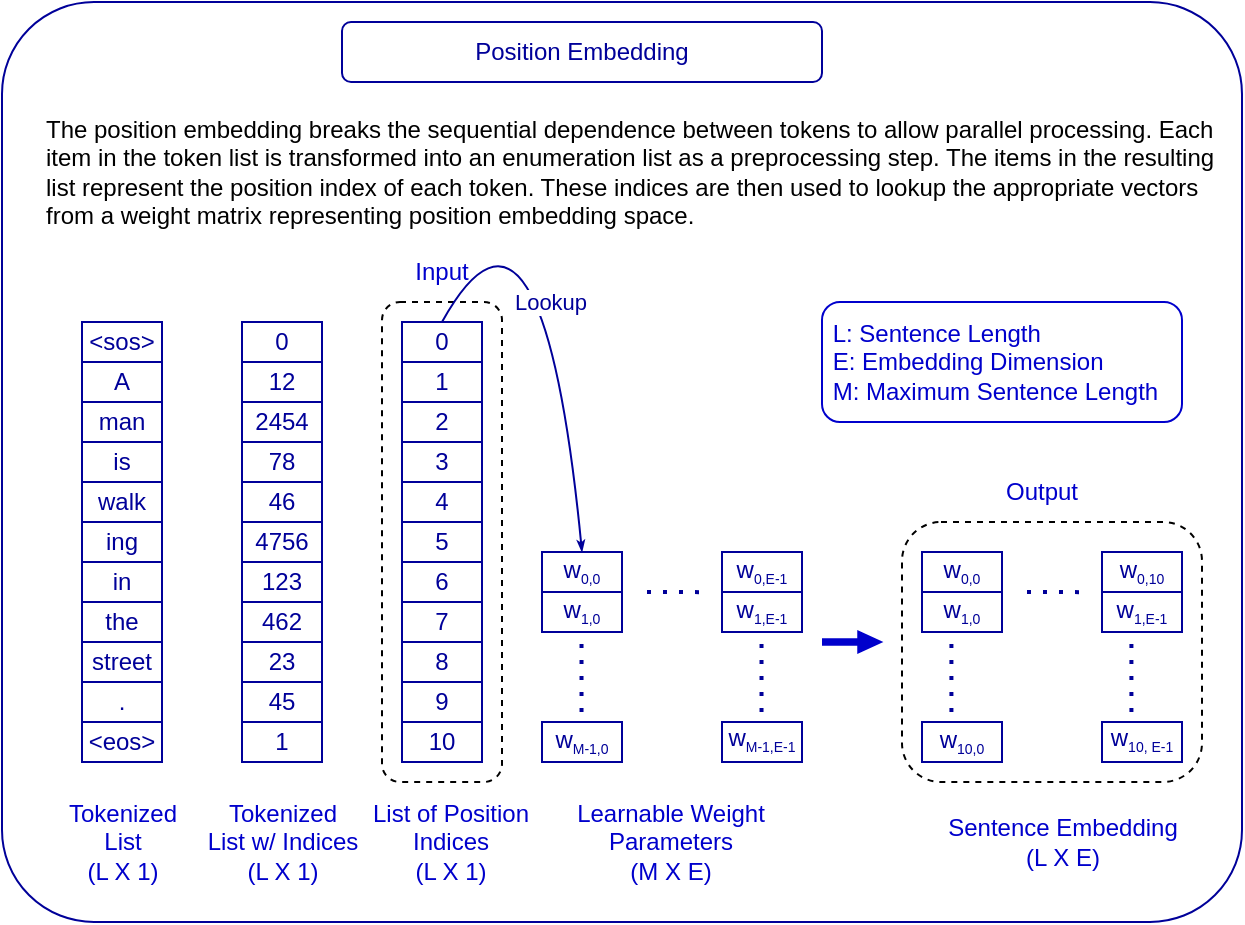 <mxfile version="21.6.5" type="device">
  <diagram name="Page-1" id="44I9hGHchTTdyHQQdCC0">
    <mxGraphModel dx="777" dy="482" grid="1" gridSize="10" guides="1" tooltips="1" connect="1" arrows="1" fold="1" page="1" pageScale="1" pageWidth="827" pageHeight="1169" math="0" shadow="0">
      <root>
        <mxCell id="0" />
        <mxCell id="1" parent="0" />
        <mxCell id="Sull-ByN69tNy64UvHHk-7" value="" style="rounded=1;whiteSpace=wrap;html=1;strokeColor=#000099;arcSize=10;" parent="1" vertex="1">
          <mxGeometry x="80" y="60" width="620" height="460" as="geometry" />
        </mxCell>
        <mxCell id="uuogB0cIgwUyPvQ0T90z-137" value="" style="rounded=1;whiteSpace=wrap;html=1;dashed=1;" parent="1" vertex="1">
          <mxGeometry x="270" y="210" width="60" height="240" as="geometry" />
        </mxCell>
        <mxCell id="Sull-ByN69tNy64UvHHk-8" value="The position embedding breaks the sequential dependence between tokens to allow parallel processing. Each item in the token list is transformed into an enumeration list as a preprocessing step. The items in the resulting list represent the position index of each token. These indices are then used to lookup the appropriate vectors from a weight matrix representing position embedding space." style="text;html=1;strokeColor=none;fillColor=none;align=left;verticalAlign=middle;whiteSpace=wrap;rounded=0;" parent="1" vertex="1">
          <mxGeometry x="100" y="110" width="590" height="70" as="geometry" />
        </mxCell>
        <mxCell id="Sull-ByN69tNy64UvHHk-13" value="&lt;font color=&quot;#000099&quot;&gt;Position Embedding&lt;/font&gt;" style="rounded=1;whiteSpace=wrap;html=1;strokeColor=#000099;" parent="1" vertex="1">
          <mxGeometry x="250" y="70" width="240" height="30" as="geometry" />
        </mxCell>
        <mxCell id="uuogB0cIgwUyPvQ0T90z-135" value="" style="group" parent="1" vertex="1" connectable="0">
          <mxGeometry x="120" y="220" width="500" height="230" as="geometry" />
        </mxCell>
        <mxCell id="uuogB0cIgwUyPvQ0T90z-139" value="" style="rounded=1;whiteSpace=wrap;html=1;dashed=1;" parent="uuogB0cIgwUyPvQ0T90z-135" vertex="1">
          <mxGeometry x="410" y="100" width="150" height="130" as="geometry" />
        </mxCell>
        <mxCell id="Sull-ByN69tNy64UvHHk-29" value="&lt;font color=&quot;#000099&quot;&gt;A&lt;/font&gt;" style="rounded=0;whiteSpace=wrap;html=1;strokeColor=#000099;" parent="uuogB0cIgwUyPvQ0T90z-135" vertex="1">
          <mxGeometry y="20" width="40" height="20" as="geometry" />
        </mxCell>
        <mxCell id="Sull-ByN69tNy64UvHHk-30" value="&lt;font color=&quot;#000099&quot;&gt;man&lt;/font&gt;" style="rounded=0;whiteSpace=wrap;html=1;strokeColor=#000099;" parent="uuogB0cIgwUyPvQ0T90z-135" vertex="1">
          <mxGeometry y="40" width="40" height="20" as="geometry" />
        </mxCell>
        <mxCell id="Sull-ByN69tNy64UvHHk-31" value="&lt;font color=&quot;#000099&quot;&gt;is&lt;/font&gt;" style="rounded=0;whiteSpace=wrap;html=1;strokeColor=#000099;" parent="uuogB0cIgwUyPvQ0T90z-135" vertex="1">
          <mxGeometry y="60" width="40" height="20" as="geometry" />
        </mxCell>
        <mxCell id="Sull-ByN69tNy64UvHHk-32" value="&lt;font color=&quot;#000099&quot;&gt;walk&lt;/font&gt;" style="rounded=0;whiteSpace=wrap;html=1;strokeColor=#000099;" parent="uuogB0cIgwUyPvQ0T90z-135" vertex="1">
          <mxGeometry y="80" width="40" height="20" as="geometry" />
        </mxCell>
        <mxCell id="Sull-ByN69tNy64UvHHk-33" value="&lt;font color=&quot;#000099&quot;&gt;ing&lt;/font&gt;" style="rounded=0;whiteSpace=wrap;html=1;strokeColor=#000099;" parent="uuogB0cIgwUyPvQ0T90z-135" vertex="1">
          <mxGeometry y="100" width="40" height="20" as="geometry" />
        </mxCell>
        <mxCell id="Sull-ByN69tNy64UvHHk-34" value="&lt;font color=&quot;#000099&quot;&gt;in&lt;/font&gt;" style="rounded=0;whiteSpace=wrap;html=1;strokeColor=#000099;" parent="uuogB0cIgwUyPvQ0T90z-135" vertex="1">
          <mxGeometry y="120" width="40" height="20" as="geometry" />
        </mxCell>
        <mxCell id="Sull-ByN69tNy64UvHHk-28" value="&lt;font color=&quot;#000099&quot;&gt;&amp;lt;sos&amp;gt;&lt;/font&gt;" style="rounded=0;whiteSpace=wrap;html=1;strokeColor=#000099;" parent="uuogB0cIgwUyPvQ0T90z-135" vertex="1">
          <mxGeometry width="40" height="20" as="geometry" />
        </mxCell>
        <mxCell id="Sull-ByN69tNy64UvHHk-35" value="&lt;font color=&quot;#000099&quot;&gt;the&lt;/font&gt;" style="rounded=0;whiteSpace=wrap;html=1;strokeColor=#000099;" parent="uuogB0cIgwUyPvQ0T90z-135" vertex="1">
          <mxGeometry y="140" width="40" height="20" as="geometry" />
        </mxCell>
        <mxCell id="Sull-ByN69tNy64UvHHk-36" value="&lt;font color=&quot;#000099&quot;&gt;street&lt;/font&gt;" style="rounded=0;whiteSpace=wrap;html=1;strokeColor=#000099;" parent="uuogB0cIgwUyPvQ0T90z-135" vertex="1">
          <mxGeometry y="160" width="40" height="20" as="geometry" />
        </mxCell>
        <mxCell id="Sull-ByN69tNy64UvHHk-37" value="&lt;font color=&quot;#000099&quot;&gt;.&lt;/font&gt;" style="rounded=0;whiteSpace=wrap;html=1;strokeColor=#000099;" parent="uuogB0cIgwUyPvQ0T90z-135" vertex="1">
          <mxGeometry y="180" width="40" height="20" as="geometry" />
        </mxCell>
        <mxCell id="Sull-ByN69tNy64UvHHk-38" value="&lt;font color=&quot;#000099&quot;&gt;&amp;lt;eos&amp;gt;&lt;/font&gt;" style="rounded=0;whiteSpace=wrap;html=1;strokeColor=#000099;" parent="uuogB0cIgwUyPvQ0T90z-135" vertex="1">
          <mxGeometry y="200" width="40" height="20" as="geometry" />
        </mxCell>
        <mxCell id="Sull-ByN69tNy64UvHHk-42" value="&lt;font color=&quot;#000099&quot;&gt;12&lt;/font&gt;" style="rounded=0;whiteSpace=wrap;html=1;strokeColor=#000099;" parent="uuogB0cIgwUyPvQ0T90z-135" vertex="1">
          <mxGeometry x="80" y="20" width="40" height="20" as="geometry" />
        </mxCell>
        <mxCell id="Sull-ByN69tNy64UvHHk-43" value="&lt;font color=&quot;#000099&quot;&gt;2454&lt;/font&gt;" style="rounded=0;whiteSpace=wrap;html=1;strokeColor=#000099;" parent="uuogB0cIgwUyPvQ0T90z-135" vertex="1">
          <mxGeometry x="80" y="40" width="40" height="20" as="geometry" />
        </mxCell>
        <mxCell id="Sull-ByN69tNy64UvHHk-44" value="&lt;font color=&quot;#000099&quot;&gt;78&lt;/font&gt;" style="rounded=0;whiteSpace=wrap;html=1;strokeColor=#000099;" parent="uuogB0cIgwUyPvQ0T90z-135" vertex="1">
          <mxGeometry x="80" y="60" width="40" height="20" as="geometry" />
        </mxCell>
        <mxCell id="Sull-ByN69tNy64UvHHk-45" value="&lt;font color=&quot;#000099&quot;&gt;46&lt;/font&gt;" style="rounded=0;whiteSpace=wrap;html=1;strokeColor=#000099;" parent="uuogB0cIgwUyPvQ0T90z-135" vertex="1">
          <mxGeometry x="80" y="80" width="40" height="20" as="geometry" />
        </mxCell>
        <mxCell id="Sull-ByN69tNy64UvHHk-46" value="&lt;font color=&quot;#000099&quot;&gt;4756&lt;/font&gt;" style="rounded=0;whiteSpace=wrap;html=1;strokeColor=#000099;" parent="uuogB0cIgwUyPvQ0T90z-135" vertex="1">
          <mxGeometry x="80" y="100" width="40" height="20" as="geometry" />
        </mxCell>
        <mxCell id="Sull-ByN69tNy64UvHHk-47" value="&lt;font color=&quot;#000099&quot;&gt;123&lt;/font&gt;" style="rounded=0;whiteSpace=wrap;html=1;strokeColor=#000099;" parent="uuogB0cIgwUyPvQ0T90z-135" vertex="1">
          <mxGeometry x="80" y="120" width="40" height="20" as="geometry" />
        </mxCell>
        <mxCell id="Sull-ByN69tNy64UvHHk-48" value="&lt;font color=&quot;#000099&quot;&gt;462&lt;/font&gt;" style="rounded=0;whiteSpace=wrap;html=1;strokeColor=#000099;" parent="uuogB0cIgwUyPvQ0T90z-135" vertex="1">
          <mxGeometry x="80" y="140" width="40" height="20" as="geometry" />
        </mxCell>
        <mxCell id="Sull-ByN69tNy64UvHHk-49" value="&lt;font color=&quot;#000099&quot;&gt;23&lt;/font&gt;" style="rounded=0;whiteSpace=wrap;html=1;strokeColor=#000099;" parent="uuogB0cIgwUyPvQ0T90z-135" vertex="1">
          <mxGeometry x="80" y="160" width="40" height="20" as="geometry" />
        </mxCell>
        <mxCell id="Sull-ByN69tNy64UvHHk-50" value="&lt;font color=&quot;#000099&quot;&gt;45&lt;/font&gt;" style="rounded=0;whiteSpace=wrap;html=1;strokeColor=#000099;" parent="uuogB0cIgwUyPvQ0T90z-135" vertex="1">
          <mxGeometry x="80" y="180" width="40" height="20" as="geometry" />
        </mxCell>
        <mxCell id="Sull-ByN69tNy64UvHHk-51" value="&lt;font color=&quot;#000099&quot;&gt;1&lt;/font&gt;" style="rounded=0;whiteSpace=wrap;html=1;strokeColor=#000099;" parent="uuogB0cIgwUyPvQ0T90z-135" vertex="1">
          <mxGeometry x="80" y="200" width="40" height="20" as="geometry" />
        </mxCell>
        <mxCell id="Sull-ByN69tNy64UvHHk-41" value="&lt;font color=&quot;#000099&quot;&gt;0&lt;/font&gt;" style="rounded=0;whiteSpace=wrap;html=1;strokeColor=#000099;" parent="uuogB0cIgwUyPvQ0T90z-135" vertex="1">
          <mxGeometry x="80" width="40" height="20" as="geometry" />
        </mxCell>
        <mxCell id="uuogB0cIgwUyPvQ0T90z-97" value="&lt;font color=&quot;#000099&quot;&gt;w&lt;sub&gt;&lt;font style=&quot;font-size: 7px;&quot;&gt;0,0&lt;/font&gt;&lt;/sub&gt;&lt;/font&gt;" style="rounded=0;whiteSpace=wrap;html=1;strokeColor=#000099;" parent="uuogB0cIgwUyPvQ0T90z-135" vertex="1">
          <mxGeometry x="230" y="115" width="40" height="20" as="geometry" />
        </mxCell>
        <mxCell id="uuogB0cIgwUyPvQ0T90z-104" value="&lt;font color=&quot;#000099&quot;&gt;w&lt;sub&gt;&lt;font style=&quot;font-size: 7px;&quot;&gt;1,0&lt;/font&gt;&lt;/sub&gt;&lt;/font&gt;" style="rounded=0;whiteSpace=wrap;html=1;strokeColor=#000099;" parent="uuogB0cIgwUyPvQ0T90z-135" vertex="1">
          <mxGeometry x="230" y="135" width="40" height="20" as="geometry" />
        </mxCell>
        <mxCell id="uuogB0cIgwUyPvQ0T90z-105" value="&lt;font color=&quot;#000099&quot;&gt;w&lt;sub&gt;&lt;font style=&quot;font-size: 7px;&quot;&gt;M-1,0&lt;/font&gt;&lt;/sub&gt;&lt;/font&gt;" style="rounded=0;whiteSpace=wrap;html=1;strokeColor=#000099;" parent="uuogB0cIgwUyPvQ0T90z-135" vertex="1">
          <mxGeometry x="230" y="200" width="40" height="20" as="geometry" />
        </mxCell>
        <mxCell id="uuogB0cIgwUyPvQ0T90z-106" value="" style="endArrow=none;dashed=1;html=1;dashPattern=1 3;strokeWidth=2;rounded=0;strokeColor=#000099;exitX=0.5;exitY=0;exitDx=0;exitDy=0;entryX=0.5;entryY=1;entryDx=0;entryDy=0;" parent="uuogB0cIgwUyPvQ0T90z-135" edge="1">
          <mxGeometry width="50" height="50" relative="1" as="geometry">
            <mxPoint x="249.76" y="195" as="sourcePoint" />
            <mxPoint x="249.76" y="155" as="targetPoint" />
          </mxGeometry>
        </mxCell>
        <mxCell id="uuogB0cIgwUyPvQ0T90z-108" value="&lt;font color=&quot;#000099&quot;&gt;w&lt;sub&gt;&lt;font style=&quot;font-size: 7px;&quot;&gt;0,E-1&lt;/font&gt;&lt;/sub&gt;&lt;/font&gt;" style="rounded=0;whiteSpace=wrap;html=1;strokeColor=#000099;" parent="uuogB0cIgwUyPvQ0T90z-135" vertex="1">
          <mxGeometry x="320" y="115" width="40" height="20" as="geometry" />
        </mxCell>
        <mxCell id="uuogB0cIgwUyPvQ0T90z-109" value="&lt;font color=&quot;#000099&quot;&gt;w&lt;sub&gt;&lt;font style=&quot;font-size: 7px;&quot;&gt;1,E-1&lt;/font&gt;&lt;/sub&gt;&lt;/font&gt;" style="rounded=0;whiteSpace=wrap;html=1;strokeColor=#000099;" parent="uuogB0cIgwUyPvQ0T90z-135" vertex="1">
          <mxGeometry x="320" y="135" width="40" height="20" as="geometry" />
        </mxCell>
        <mxCell id="uuogB0cIgwUyPvQ0T90z-110" value="&lt;p style=&quot;line-height: 10%;&quot;&gt;&lt;font color=&quot;#000099&quot;&gt;w&lt;sub&gt;&lt;font style=&quot;font-size: 7px;&quot;&gt;M-1,E-1&lt;/font&gt;&lt;/sub&gt;&lt;/font&gt;&lt;/p&gt;" style="rounded=0;whiteSpace=wrap;html=1;strokeColor=#000099;" parent="uuogB0cIgwUyPvQ0T90z-135" vertex="1">
          <mxGeometry x="320" y="200" width="40" height="20" as="geometry" />
        </mxCell>
        <mxCell id="uuogB0cIgwUyPvQ0T90z-111" value="" style="endArrow=none;dashed=1;html=1;dashPattern=1 3;strokeWidth=2;rounded=0;strokeColor=#000099;exitX=0.5;exitY=0;exitDx=0;exitDy=0;entryX=0.5;entryY=1;entryDx=0;entryDy=0;" parent="uuogB0cIgwUyPvQ0T90z-135" edge="1">
          <mxGeometry width="50" height="50" relative="1" as="geometry">
            <mxPoint x="339.76" y="195" as="sourcePoint" />
            <mxPoint x="339.76" y="155" as="targetPoint" />
          </mxGeometry>
        </mxCell>
        <mxCell id="uuogB0cIgwUyPvQ0T90z-113" value="" style="endArrow=none;dashed=1;html=1;dashPattern=1 3;strokeWidth=2;rounded=0;strokeColor=#000099;" parent="uuogB0cIgwUyPvQ0T90z-135" edge="1">
          <mxGeometry width="50" height="50" relative="1" as="geometry">
            <mxPoint x="282.5" y="135" as="sourcePoint" />
            <mxPoint x="310" y="135.07" as="targetPoint" />
          </mxGeometry>
        </mxCell>
        <mxCell id="uuogB0cIgwUyPvQ0T90z-123" value="" style="shape=flexArrow;endArrow=classic;html=1;rounded=0;endWidth=6.704;endSize=3.457;width=2.642;strokeColor=#0000CC;fillColor=#0000CC;" parent="uuogB0cIgwUyPvQ0T90z-135" edge="1">
          <mxGeometry width="50" height="50" relative="1" as="geometry">
            <mxPoint x="370" y="160.0" as="sourcePoint" />
            <mxPoint x="400" y="160.0" as="targetPoint" />
          </mxGeometry>
        </mxCell>
        <mxCell id="uuogB0cIgwUyPvQ0T90z-124" value="&lt;font color=&quot;#000099&quot;&gt;w&lt;sub&gt;&lt;font style=&quot;font-size: 7px;&quot;&gt;0,0&lt;/font&gt;&lt;/sub&gt;&lt;/font&gt;" style="rounded=0;whiteSpace=wrap;html=1;strokeColor=#000099;" parent="uuogB0cIgwUyPvQ0T90z-135" vertex="1">
          <mxGeometry x="420" y="115" width="40" height="20" as="geometry" />
        </mxCell>
        <mxCell id="uuogB0cIgwUyPvQ0T90z-125" value="&lt;font color=&quot;#000099&quot;&gt;w&lt;sub&gt;&lt;font style=&quot;font-size: 7px;&quot;&gt;1,0&lt;/font&gt;&lt;/sub&gt;&lt;/font&gt;" style="rounded=0;whiteSpace=wrap;html=1;strokeColor=#000099;" parent="uuogB0cIgwUyPvQ0T90z-135" vertex="1">
          <mxGeometry x="420" y="135" width="40" height="20" as="geometry" />
        </mxCell>
        <mxCell id="uuogB0cIgwUyPvQ0T90z-126" value="&lt;font color=&quot;#000099&quot;&gt;w&lt;sub&gt;&lt;font style=&quot;font-size: 7px;&quot;&gt;10,0&lt;/font&gt;&lt;/sub&gt;&lt;/font&gt;" style="rounded=0;whiteSpace=wrap;html=1;strokeColor=#000099;" parent="uuogB0cIgwUyPvQ0T90z-135" vertex="1">
          <mxGeometry x="420" y="200" width="40" height="20" as="geometry" />
        </mxCell>
        <mxCell id="uuogB0cIgwUyPvQ0T90z-127" value="" style="endArrow=none;dashed=1;html=1;dashPattern=1 3;strokeWidth=2;rounded=0;strokeColor=#000099;exitX=0.5;exitY=0;exitDx=0;exitDy=0;entryX=0.5;entryY=1;entryDx=0;entryDy=0;" parent="uuogB0cIgwUyPvQ0T90z-135" edge="1">
          <mxGeometry width="50" height="50" relative="1" as="geometry">
            <mxPoint x="434.71" y="195" as="sourcePoint" />
            <mxPoint x="434.71" y="155" as="targetPoint" />
          </mxGeometry>
        </mxCell>
        <mxCell id="uuogB0cIgwUyPvQ0T90z-128" value="&lt;font color=&quot;#000099&quot;&gt;w&lt;sub&gt;&lt;font style=&quot;font-size: 7px;&quot;&gt;0,10&lt;/font&gt;&lt;/sub&gt;&lt;/font&gt;" style="rounded=0;whiteSpace=wrap;html=1;strokeColor=#000099;" parent="uuogB0cIgwUyPvQ0T90z-135" vertex="1">
          <mxGeometry x="510" y="115" width="40" height="20" as="geometry" />
        </mxCell>
        <mxCell id="uuogB0cIgwUyPvQ0T90z-129" value="&lt;font color=&quot;#000099&quot;&gt;w&lt;sub&gt;&lt;font style=&quot;font-size: 7px;&quot;&gt;1,E-1&lt;/font&gt;&lt;/sub&gt;&lt;/font&gt;" style="rounded=0;whiteSpace=wrap;html=1;strokeColor=#000099;" parent="uuogB0cIgwUyPvQ0T90z-135" vertex="1">
          <mxGeometry x="510" y="135" width="40" height="20" as="geometry" />
        </mxCell>
        <mxCell id="uuogB0cIgwUyPvQ0T90z-130" value="&lt;p style=&quot;line-height: 10%;&quot;&gt;&lt;font color=&quot;#000099&quot;&gt;w&lt;sub&gt;&lt;font style=&quot;font-size: 7px;&quot;&gt;10, E-1&lt;/font&gt;&lt;/sub&gt;&lt;/font&gt;&lt;/p&gt;" style="rounded=0;whiteSpace=wrap;html=1;strokeColor=#000099;" parent="uuogB0cIgwUyPvQ0T90z-135" vertex="1">
          <mxGeometry x="510" y="200" width="40" height="20" as="geometry" />
        </mxCell>
        <mxCell id="uuogB0cIgwUyPvQ0T90z-131" value="" style="endArrow=none;dashed=1;html=1;dashPattern=1 3;strokeWidth=2;rounded=0;strokeColor=#000099;exitX=0.5;exitY=0;exitDx=0;exitDy=0;entryX=0.5;entryY=1;entryDx=0;entryDy=0;" parent="uuogB0cIgwUyPvQ0T90z-135" edge="1">
          <mxGeometry width="50" height="50" relative="1" as="geometry">
            <mxPoint x="524.71" y="195" as="sourcePoint" />
            <mxPoint x="524.71" y="155" as="targetPoint" />
          </mxGeometry>
        </mxCell>
        <mxCell id="uuogB0cIgwUyPvQ0T90z-132" value="" style="endArrow=none;dashed=1;html=1;dashPattern=1 3;strokeWidth=2;rounded=0;strokeColor=#000099;" parent="uuogB0cIgwUyPvQ0T90z-135" edge="1">
          <mxGeometry width="50" height="50" relative="1" as="geometry">
            <mxPoint x="472.5" y="135" as="sourcePoint" />
            <mxPoint x="500" y="135.07" as="targetPoint" />
          </mxGeometry>
        </mxCell>
        <mxCell id="uuogB0cIgwUyPvQ0T90z-142" value="&lt;font color=&quot;#000099&quot;&gt;1&lt;/font&gt;" style="rounded=0;whiteSpace=wrap;html=1;strokeColor=#000099;" parent="uuogB0cIgwUyPvQ0T90z-135" vertex="1">
          <mxGeometry x="160" y="20" width="40" height="20" as="geometry" />
        </mxCell>
        <mxCell id="uuogB0cIgwUyPvQ0T90z-143" value="&lt;font color=&quot;#000099&quot;&gt;2&lt;/font&gt;" style="rounded=0;whiteSpace=wrap;html=1;strokeColor=#000099;" parent="uuogB0cIgwUyPvQ0T90z-135" vertex="1">
          <mxGeometry x="160" y="40" width="40" height="20" as="geometry" />
        </mxCell>
        <mxCell id="uuogB0cIgwUyPvQ0T90z-144" value="&lt;font color=&quot;#000099&quot;&gt;3&lt;/font&gt;" style="rounded=0;whiteSpace=wrap;html=1;strokeColor=#000099;" parent="uuogB0cIgwUyPvQ0T90z-135" vertex="1">
          <mxGeometry x="160" y="60" width="40" height="20" as="geometry" />
        </mxCell>
        <mxCell id="uuogB0cIgwUyPvQ0T90z-145" value="&lt;font color=&quot;#000099&quot;&gt;4&lt;/font&gt;" style="rounded=0;whiteSpace=wrap;html=1;strokeColor=#000099;" parent="uuogB0cIgwUyPvQ0T90z-135" vertex="1">
          <mxGeometry x="160" y="80" width="40" height="20" as="geometry" />
        </mxCell>
        <mxCell id="uuogB0cIgwUyPvQ0T90z-146" value="&lt;font color=&quot;#000099&quot;&gt;5&lt;/font&gt;" style="rounded=0;whiteSpace=wrap;html=1;strokeColor=#000099;" parent="uuogB0cIgwUyPvQ0T90z-135" vertex="1">
          <mxGeometry x="160" y="100" width="40" height="20" as="geometry" />
        </mxCell>
        <mxCell id="uuogB0cIgwUyPvQ0T90z-147" value="&lt;font color=&quot;#000099&quot;&gt;6&lt;/font&gt;" style="rounded=0;whiteSpace=wrap;html=1;strokeColor=#000099;" parent="uuogB0cIgwUyPvQ0T90z-135" vertex="1">
          <mxGeometry x="160" y="120" width="40" height="20" as="geometry" />
        </mxCell>
        <mxCell id="uuogB0cIgwUyPvQ0T90z-148" value="&lt;font color=&quot;#000099&quot;&gt;7&lt;/font&gt;" style="rounded=0;whiteSpace=wrap;html=1;strokeColor=#000099;" parent="uuogB0cIgwUyPvQ0T90z-135" vertex="1">
          <mxGeometry x="160" y="140" width="40" height="20" as="geometry" />
        </mxCell>
        <mxCell id="uuogB0cIgwUyPvQ0T90z-149" value="&lt;font color=&quot;#000099&quot;&gt;8&lt;/font&gt;" style="rounded=0;whiteSpace=wrap;html=1;strokeColor=#000099;" parent="uuogB0cIgwUyPvQ0T90z-135" vertex="1">
          <mxGeometry x="160" y="160" width="40" height="20" as="geometry" />
        </mxCell>
        <mxCell id="uuogB0cIgwUyPvQ0T90z-150" value="&lt;font color=&quot;#000099&quot;&gt;9&lt;/font&gt;" style="rounded=0;whiteSpace=wrap;html=1;strokeColor=#000099;" parent="uuogB0cIgwUyPvQ0T90z-135" vertex="1">
          <mxGeometry x="160" y="180" width="40" height="20" as="geometry" />
        </mxCell>
        <mxCell id="uuogB0cIgwUyPvQ0T90z-151" value="&lt;font color=&quot;#000099&quot;&gt;10&lt;/font&gt;" style="rounded=0;whiteSpace=wrap;html=1;strokeColor=#000099;" parent="uuogB0cIgwUyPvQ0T90z-135" vertex="1">
          <mxGeometry x="160" y="200" width="40" height="20" as="geometry" />
        </mxCell>
        <mxCell id="uuogB0cIgwUyPvQ0T90z-152" value="&lt;font color=&quot;#000099&quot;&gt;0&lt;/font&gt;" style="rounded=0;whiteSpace=wrap;html=1;strokeColor=#000099;" parent="uuogB0cIgwUyPvQ0T90z-135" vertex="1">
          <mxGeometry x="160" width="40" height="20" as="geometry" />
        </mxCell>
        <mxCell id="iMThu0pbOs7Y-18-UR3g-1" value="" style="curved=1;endArrow=classicThin;html=1;rounded=0;entryX=0.5;entryY=0;entryDx=0;entryDy=0;exitX=0.5;exitY=0;exitDx=0;exitDy=0;endFill=1;startSize=5;endSize=3;strokeColor=#000099;" parent="uuogB0cIgwUyPvQ0T90z-135" source="uuogB0cIgwUyPvQ0T90z-152" target="uuogB0cIgwUyPvQ0T90z-97" edge="1">
          <mxGeometry width="50" height="50" relative="1" as="geometry">
            <mxPoint x="170" as="sourcePoint" />
            <mxPoint x="220" y="-50" as="targetPoint" />
            <Array as="points">
              <mxPoint x="230" y="-90" />
            </Array>
          </mxGeometry>
        </mxCell>
        <mxCell id="iMThu0pbOs7Y-18-UR3g-2" value="&lt;font color=&quot;#000099&quot;&gt;Lookup&lt;/font&gt;" style="edgeLabel;html=1;align=center;verticalAlign=middle;resizable=0;points=[];" parent="iMThu0pbOs7Y-18-UR3g-1" vertex="1" connectable="0">
          <mxGeometry x="0.17" y="-14" relative="1" as="geometry">
            <mxPoint x="10" y="1" as="offset" />
          </mxGeometry>
        </mxCell>
        <mxCell id="uuogB0cIgwUyPvQ0T90z-48" value="&lt;font color=&quot;#0000cc&quot;&gt;Tokenized&lt;br&gt;List&lt;br&gt;(L X 1)&lt;br&gt;&lt;/font&gt;" style="text;html=1;align=center;verticalAlign=middle;resizable=0;points=[];autosize=1;strokeColor=none;fillColor=none;" parent="1" vertex="1">
          <mxGeometry x="100" y="450" width="80" height="60" as="geometry" />
        </mxCell>
        <mxCell id="uuogB0cIgwUyPvQ0T90z-94" value="&lt;font color=&quot;#0000cc&quot;&gt;Tokenized&lt;br&gt;List w/ Indices&lt;br&gt;(L X 1)&lt;br&gt;&lt;/font&gt;" style="text;html=1;align=center;verticalAlign=middle;resizable=0;points=[];autosize=1;strokeColor=none;fillColor=none;" parent="1" vertex="1">
          <mxGeometry x="170" y="450" width="100" height="60" as="geometry" />
        </mxCell>
        <mxCell id="uuogB0cIgwUyPvQ0T90z-114" value="&lt;font color=&quot;#0000cc&quot;&gt;Learnable Weight &lt;br&gt;Parameters&lt;br&gt;(M X E)&lt;br&gt;&lt;/font&gt;" style="text;html=1;align=center;verticalAlign=middle;resizable=0;points=[];autosize=1;strokeColor=none;fillColor=none;" parent="1" vertex="1">
          <mxGeometry x="354" y="450" width="120" height="60" as="geometry" />
        </mxCell>
        <mxCell id="uuogB0cIgwUyPvQ0T90z-133" value="&lt;font color=&quot;#0000cc&quot;&gt;Sentence Embedding&lt;br&gt;(L X E)&lt;br&gt;&lt;/font&gt;" style="text;html=1;align=center;verticalAlign=middle;resizable=0;points=[];autosize=1;strokeColor=none;fillColor=none;" parent="1" vertex="1">
          <mxGeometry x="540" y="460" width="140" height="40" as="geometry" />
        </mxCell>
        <mxCell id="uuogB0cIgwUyPvQ0T90z-136" value="&lt;font color=&quot;#0000cc&quot;&gt;&amp;nbsp;L: Sentence Length&amp;nbsp;&lt;br&gt;&amp;nbsp;E: Embedding Dimension&lt;br&gt;&amp;nbsp;M: Maximum Sentence Length&lt;/font&gt;" style="rounded=1;whiteSpace=wrap;html=1;align=left;container=0;labelPadding=9;strokeColor=#0000CC;" parent="1" vertex="1">
          <mxGeometry x="490" y="210" width="180" height="60" as="geometry" />
        </mxCell>
        <mxCell id="uuogB0cIgwUyPvQ0T90z-138" value="&lt;font color=&quot;#0000cc&quot;&gt;Input&lt;/font&gt;" style="text;html=1;strokeColor=none;fillColor=none;align=center;verticalAlign=middle;whiteSpace=wrap;rounded=0;" parent="1" vertex="1">
          <mxGeometry x="270" y="180" width="60" height="30" as="geometry" />
        </mxCell>
        <mxCell id="uuogB0cIgwUyPvQ0T90z-140" value="&lt;font color=&quot;#0000cc&quot;&gt;Output&lt;/font&gt;" style="text;html=1;strokeColor=none;fillColor=none;align=center;verticalAlign=middle;whiteSpace=wrap;rounded=0;" parent="1" vertex="1">
          <mxGeometry x="570" y="290" width="60" height="30" as="geometry" />
        </mxCell>
        <mxCell id="uuogB0cIgwUyPvQ0T90z-153" value="&lt;font color=&quot;#0000cc&quot;&gt;List of Position&lt;br&gt;Indices&lt;br&gt;(L X 1)&lt;br&gt;&lt;/font&gt;" style="text;html=1;align=center;verticalAlign=middle;resizable=0;points=[];autosize=1;strokeColor=none;fillColor=none;" parent="1" vertex="1">
          <mxGeometry x="254" y="450" width="100" height="60" as="geometry" />
        </mxCell>
      </root>
    </mxGraphModel>
  </diagram>
</mxfile>
